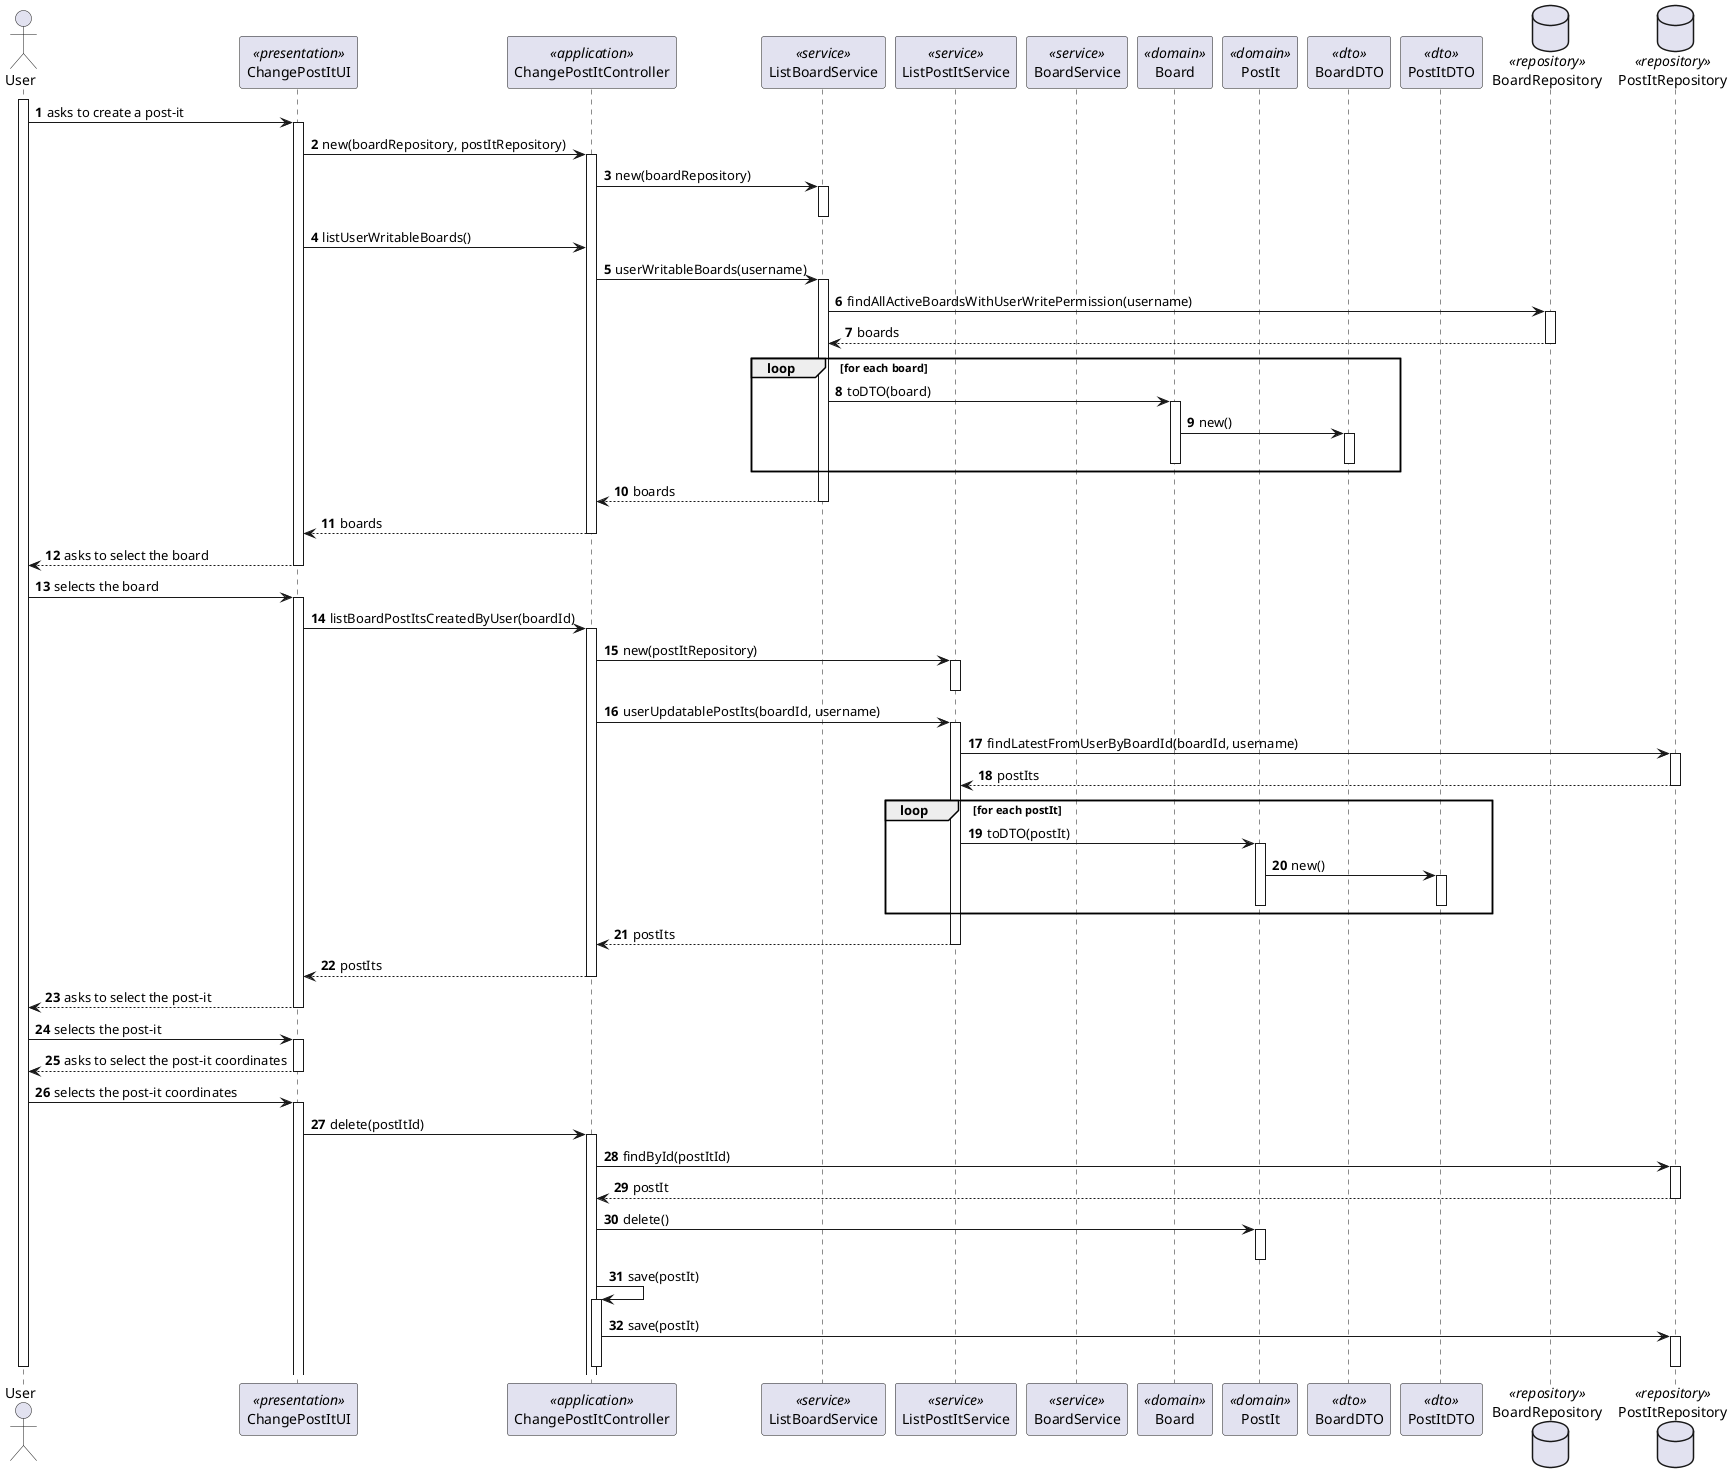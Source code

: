 @startuml US3007_SD_delete
autonumber

actor "User" as M
participant "ChangePostItUI" as UI <<presentation>>
participant "ChangePostItController" as CTRL <<application>>
participant "ListBoardService" as LBSRV <<service>>
participant "ListPostItService" as LPSRV <<service>>
participant "BoardService" as BSRV <<service>>
participant "Board" as B <<domain>>
participant "PostIt" as P <<domain>>
participant "BoardDTO" as BDTO <<dto>>
participant "PostItDTO" as PDTO <<dto>>

database BoardRepository as BREP <<repository>>
database PostItRepository as PREP <<repository>>

activate M

M -> UI : asks to create a post-it
activate UI

UI -> CTRL : new(boardRepository, postItRepository)
activate CTRL
CTRL -> LBSRV : new(boardRepository)
activate LBSRV
deactivate LBSRV
UI -> CTRL : listUserWritableBoards()

CTRL -> LBSRV : userWritableBoards(username)
activate LBSRV
LBSRV -> BREP : findAllActiveBoardsWithUserWritePermission(username)
activate BREP
BREP --> LBSRV : boards
deactivate BREP

loop for each board
  LBSRV -> B : toDTO(board)
  activate B
  B -> BDTO : new()
  activate BDTO
  deactivate BDTO
  deactivate B
end loop

LBSRV --> CTRL : boards
deactivate LBSRV
CTRL --> UI : boards
deactivate CTRL

UI --> M : asks to select the board
deactivate UI

M -> UI : selects the board
activate UI

UI -> CTRL : listBoardPostItsCreatedByUser(boardId)
activate CTRL

CTRL -> LPSRV : new(postItRepository)
activate LPSRV
deactivate LPSRV

CTRL -> LPSRV : userUpdatablePostIts(boardId, username)
activate LPSRV
LPSRV -> PREP : findLatestFromUserByBoardId(boardId, username)
activate PREP
PREP --> LPSRV : postIts
deactivate PREP

loop for each postIt
  LPSRV -> P : toDTO(postIt)
  activate P
  P -> PDTO : new()
  activate PDTO
  deactivate PDTO
  deactivate P
end loop

LPSRV --> CTRL : postIts
deactivate LPSRV
CTRL --> UI : postIts
deactivate CTRL

UI --> M : asks to select the post-it
deactivate UI

M -> UI : selects the post-it
activate UI


UI --> M : asks to select the post-it coordinates
deactivate UI

M -> UI : selects the post-it coordinates
activate UI
UI -> CTRL : delete(postItId)
activate CTRL
CTRL -> PREP : findById(postItId)
activate PREP
PREP --> CTRL : postIt
deactivate PREP

CTRL -> P : delete()
activate P
deactivate P

CTRL -> CTRL : save(postIt)
activate CTRL
CTRL -> PREP : save(postIt)
activate PREP
deactivate PREP
deactivate CTRL



deactivate M

@enduml

